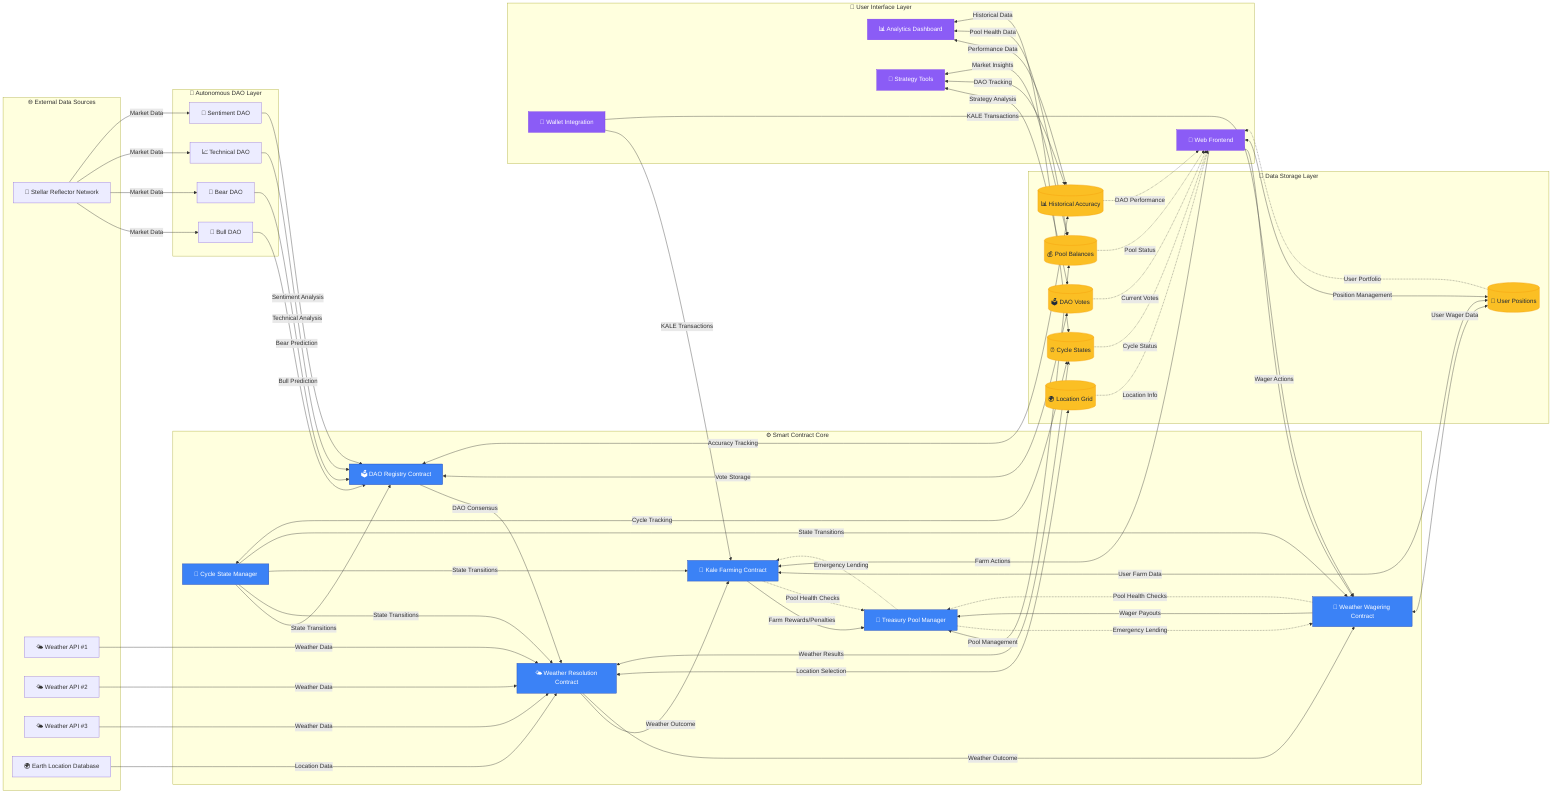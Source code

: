 flowchart LR
    subgraph "🌐 External Data Sources"
        A1[📡 Stellar Reflector Network]
        A2[🌤️ Weather API #1]
        A3[🌤️ Weather API #2] 
        A4[🌤️ Weather API #3]
        A5[🌍 Earth Location Database]
    end
    
    subgraph "🤖 Autonomous DAO Layer"
        B1[🐂 Bull DAO]
        B2[🐻 Bear DAO]
        B3[📈 Technical DAO]
        B4[💭 Sentiment DAO]
    end
    
    subgraph "⚙️ Smart Contract Core"
        C1[🗳️ DAO Registry Contract]
        C2[🌤️ Weather Resolution Contract]
        C3[🌱 Kale Farming Contract]  
        C4[🎲 Weather Wagering Contract]
        C5[🏦 Treasury Pool Manager]
        C6[🔄 Cycle State Manager]
    end
    
    subgraph "💾 Data Storage Layer"
        D1[(🗳️ DAO Votes)]
        D2[(📊 Historical Accuracy)]
        D3[(💰 Pool Balances)]
        D4[(👤 User Positions)]
        D5[(🌍 Location Grid)]
        D6[(⏰ Cycle States)]
    end
    
    subgraph "👥 User Interface Layer"
        E1[📱 Web Frontend]
        E2[🔗 Wallet Integration]
        E3[📊 Analytics Dashboard]
        E4[🎯 Strategy Tools]
    end
    
    %% External Data Flows
    A1 -->|Market Data| B1
    A1 -->|Market Data| B2
    A1 -->|Market Data| B3
    A1 -->|Market Data| B4
    
    A2 -->|Weather Data| C2
    A3 -->|Weather Data| C2
    A4 -->|Weather Data| C2
    A5 -->|Location Data| C2
    
    %% DAO Processing Flows
    B1 -->|Bull Prediction| C1
    B2 -->|Bear Prediction| C1  
    B3 -->|Technical Analysis| C1
    B4 -->|Sentiment Analysis| C1
    
    %% Smart Contract Internal Flows
    C1 -->|DAO Consensus| C2
    C1 <-->|Vote Storage| D1
    C1 <-->|Accuracy Tracking| D2
    
    C2 -->|Weather Outcome| C3
    C2 -->|Weather Outcome| C4
    C2 <-->|Location Selection| D5
    
    C3 -->|Farm Rewards/Penalties| C5
    C4 -->|Wager Payouts| C5
    C5 <-->|Pool Management| D3
    
    C6 -->|State Transitions| C1
    C6 -->|State Transitions| C2
    C6 -->|State Transitions| C3
    C6 -->|State Transitions| C4
    C6 <-->|Cycle Tracking| D6
    
    %% User Interaction Flows
    E1 -->|Farm Actions| C3
    E1 -->|Wager Actions| C4
    E1 <-->|Position Management| D4
    
    E2 -->|KALE Transactions| C3
    E2 -->|KALE Transactions| C4
    
    E3 <-->|Performance Data| D2
    E3 <-->|Pool Health Data| D3
    E3 <-->|Historical Data| D6
    
    E4 <-->|Strategy Analysis| D1
    E4 <-->|DAO Tracking| D2
    E4 <-->|Market Insights| D3
    
    %% Cross-Contract Communication
    C3 -.->|Pool Health Checks| C5
    C4 -.->|Pool Health Checks| C5  
    C5 -.->|Emergency Lending| C3
    C5 -.->|Emergency Lending| C4
    
    %% Data Persistence Flows
    C3 <-->|User Farm Data| D4
    C4 <-->|User Wager Data| D4
    C2 <-->|Weather Results| D6
    
    %% Information Display Flows  
    D1 -.->|Current Votes| E1
    D2 -.->|DAO Performance| E1
    D3 -.->|Pool Status| E1
    D4 -.->|User Portfolio| E1
    D5 -.->|Location Info| E1
    D6 -.->|Cycle Status| E1
    
    %% Styling
    classDef external fill:#e2e8f0,stroke:#475569,color:#1e293b
    classDef dao fill:#22c55e,stroke:#16a34a,color:#fff
    classDef contract fill:#3b82f6,stroke:#1e40af,color:#fff
    classDef storage fill:#fbbf24,stroke:#f59e0b,color:#1e293b
    classDef interface fill:#8b5cf6,stroke:#7c3aed,color:#fff
    
    class C1,C2,C3,C4,C5,C6 contract
    class D1,D2,D3,D4,D5,D6 storage
    class E1,E2,E3,E4 interface